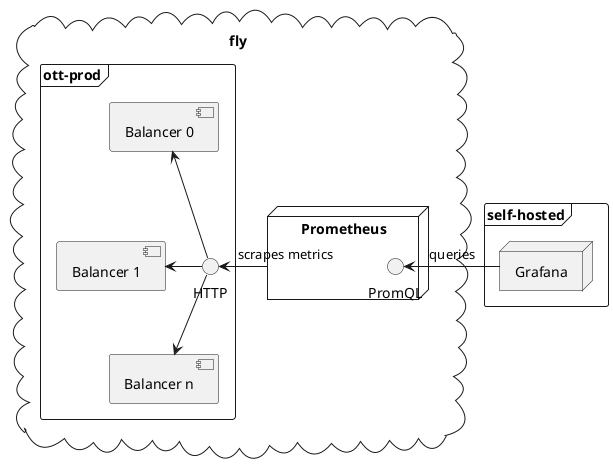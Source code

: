 @startuml
cloud fly {

  node Prometheus {
    interface PromQL
  }
  frame ott-prod {
    [Balancer 0] as b0
    [Balancer 1] as b1
    [Balancer n] as bn
    interface HTTP
    HTTP -u-> b0
    HTTP -l-> b1
    HTTP -d-> bn
  }
}

frame self-hosted {
  node Grafana
}

Grafana -> PromQL : queries
Prometheus -> HTTP : scrapes metrics
@enduml
